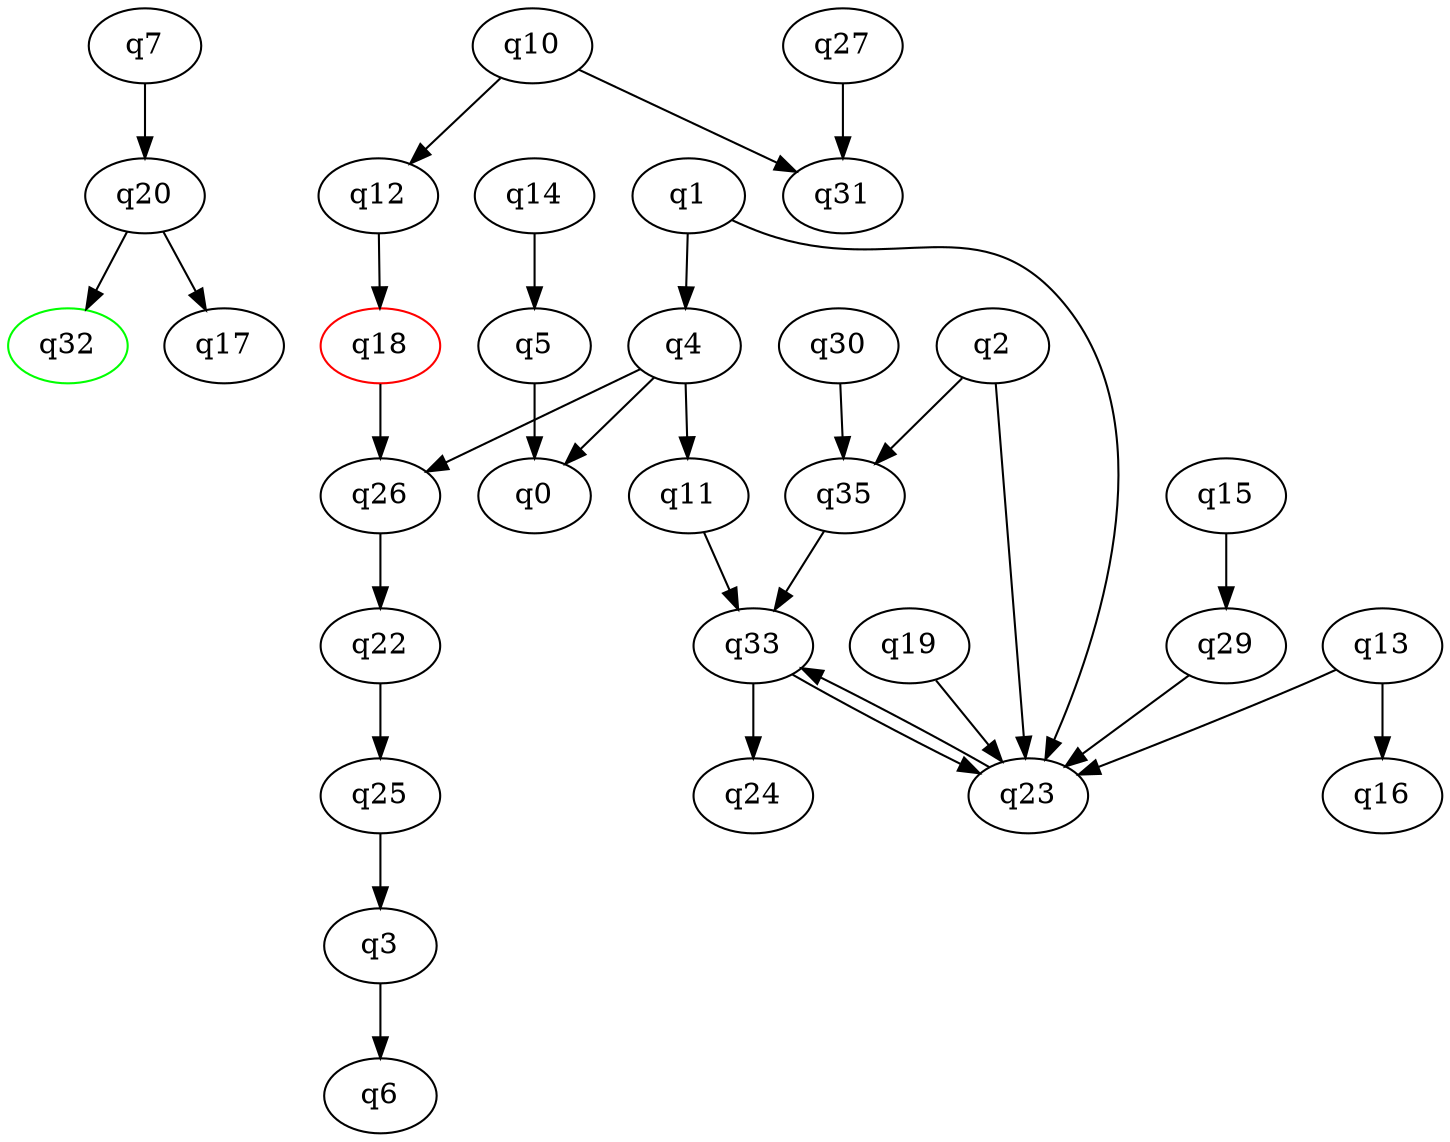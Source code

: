 digraph A{
q32 [initial=1,color=green];
q18 [final=1,color=red];
q1 -> q4;
q1 -> q23;
q2 -> q23;
q2 -> q35;
q3 -> q6;
q4 -> q0;
q4 -> q11;
q4 -> q26;
q5 -> q0;
q7 -> q20;
q10 -> q12;
q10 -> q31;
q11 -> q33;
q12 -> q18;
q13 -> q16;
q13 -> q23;
q14 -> q5;
q15 -> q29;
q18 -> q26;
q19 -> q23;
q20 -> q17;
q20 -> q32;
q22 -> q25;
q23 -> q33;
q25 -> q3;
q26 -> q22;
q27 -> q31;
q29 -> q23;
q30 -> q35;
q33 -> q23;
q33 -> q24;
q35 -> q33;
}